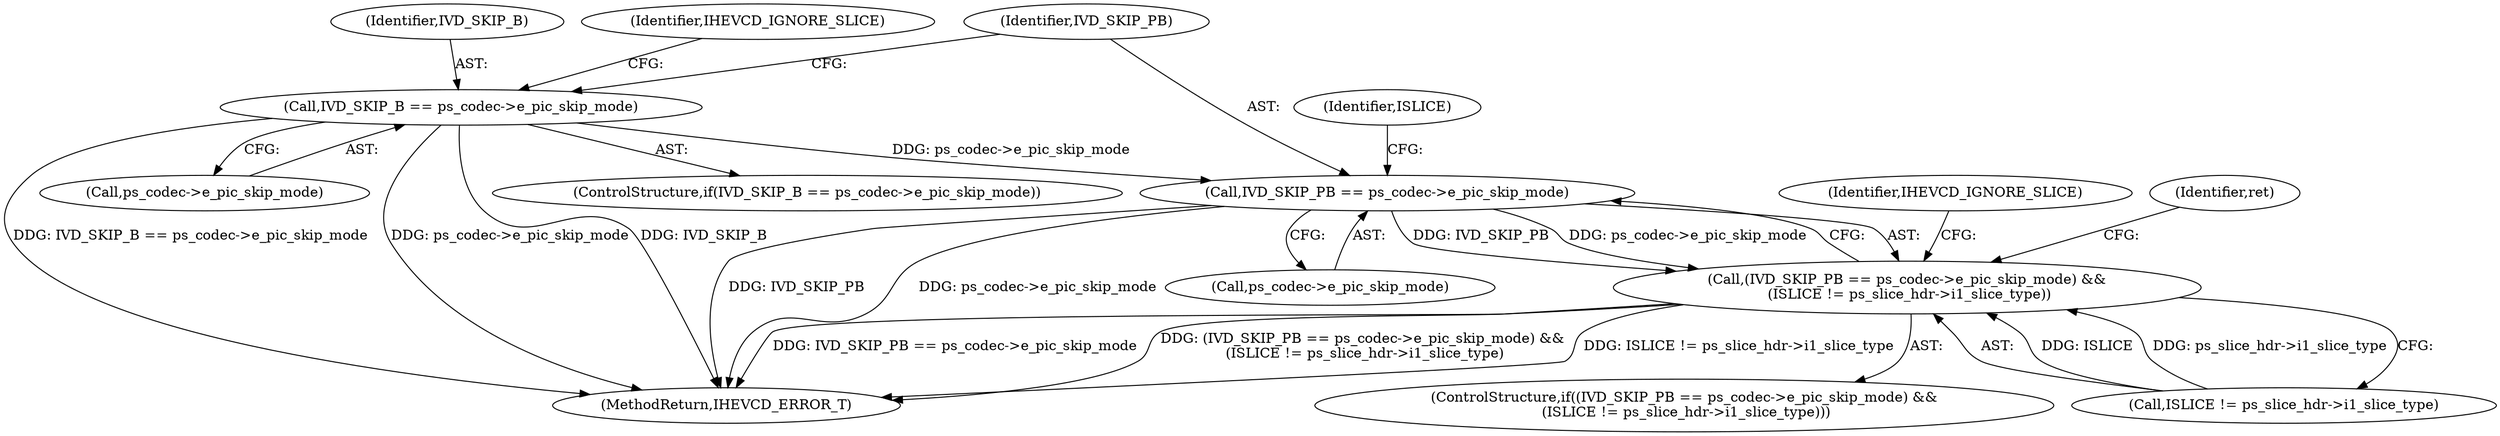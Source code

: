 digraph "0_Android_913d9e8d93d6b81bb8eac3fc2c1426651f5b259d@pointer" {
"1002602" [label="(Call,IVD_SKIP_PB == ps_codec->e_pic_skip_mode)"];
"1002593" [label="(Call,IVD_SKIP_B == ps_codec->e_pic_skip_mode)"];
"1002601" [label="(Call,(IVD_SKIP_PB == ps_codec->e_pic_skip_mode) &&\n (ISLICE != ps_slice_hdr->i1_slice_type))"];
"1002600" [label="(ControlStructure,if((IVD_SKIP_PB == ps_codec->e_pic_skip_mode) &&\n (ISLICE != ps_slice_hdr->i1_slice_type)))"];
"1002601" [label="(Call,(IVD_SKIP_PB == ps_codec->e_pic_skip_mode) &&\n (ISLICE != ps_slice_hdr->i1_slice_type))"];
"1002604" [label="(Call,ps_codec->e_pic_skip_mode)"];
"1002593" [label="(Call,IVD_SKIP_B == ps_codec->e_pic_skip_mode)"];
"1002594" [label="(Identifier,IVD_SKIP_B)"];
"1002614" [label="(Identifier,IHEVCD_IGNORE_SLICE)"];
"1002607" [label="(Call,ISLICE != ps_slice_hdr->i1_slice_type)"];
"1002603" [label="(Identifier,IVD_SKIP_PB)"];
"1002602" [label="(Call,IVD_SKIP_PB == ps_codec->e_pic_skip_mode)"];
"1002608" [label="(Identifier,ISLICE)"];
"1002592" [label="(ControlStructure,if(IVD_SKIP_B == ps_codec->e_pic_skip_mode))"];
"1002595" [label="(Call,ps_codec->e_pic_skip_mode)"];
"1002616" [label="(Identifier,ret)"];
"1002617" [label="(MethodReturn,IHEVCD_ERROR_T)"];
"1002599" [label="(Identifier,IHEVCD_IGNORE_SLICE)"];
"1002602" -> "1002601"  [label="AST: "];
"1002602" -> "1002604"  [label="CFG: "];
"1002603" -> "1002602"  [label="AST: "];
"1002604" -> "1002602"  [label="AST: "];
"1002608" -> "1002602"  [label="CFG: "];
"1002601" -> "1002602"  [label="CFG: "];
"1002602" -> "1002617"  [label="DDG: IVD_SKIP_PB"];
"1002602" -> "1002617"  [label="DDG: ps_codec->e_pic_skip_mode"];
"1002602" -> "1002601"  [label="DDG: IVD_SKIP_PB"];
"1002602" -> "1002601"  [label="DDG: ps_codec->e_pic_skip_mode"];
"1002593" -> "1002602"  [label="DDG: ps_codec->e_pic_skip_mode"];
"1002593" -> "1002592"  [label="AST: "];
"1002593" -> "1002595"  [label="CFG: "];
"1002594" -> "1002593"  [label="AST: "];
"1002595" -> "1002593"  [label="AST: "];
"1002599" -> "1002593"  [label="CFG: "];
"1002603" -> "1002593"  [label="CFG: "];
"1002593" -> "1002617"  [label="DDG: IVD_SKIP_B == ps_codec->e_pic_skip_mode"];
"1002593" -> "1002617"  [label="DDG: ps_codec->e_pic_skip_mode"];
"1002593" -> "1002617"  [label="DDG: IVD_SKIP_B"];
"1002601" -> "1002600"  [label="AST: "];
"1002601" -> "1002607"  [label="CFG: "];
"1002607" -> "1002601"  [label="AST: "];
"1002614" -> "1002601"  [label="CFG: "];
"1002616" -> "1002601"  [label="CFG: "];
"1002601" -> "1002617"  [label="DDG: IVD_SKIP_PB == ps_codec->e_pic_skip_mode"];
"1002601" -> "1002617"  [label="DDG: (IVD_SKIP_PB == ps_codec->e_pic_skip_mode) &&\n (ISLICE != ps_slice_hdr->i1_slice_type)"];
"1002601" -> "1002617"  [label="DDG: ISLICE != ps_slice_hdr->i1_slice_type"];
"1002607" -> "1002601"  [label="DDG: ISLICE"];
"1002607" -> "1002601"  [label="DDG: ps_slice_hdr->i1_slice_type"];
}
